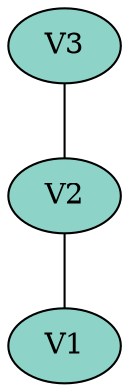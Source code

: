 graph colored {
node [style=filled colorscheme="set312"];
V2--V1;
V3--V2;
V1[fillcolor="1"];
V2[fillcolor="1"];
V3[fillcolor="1"];
}